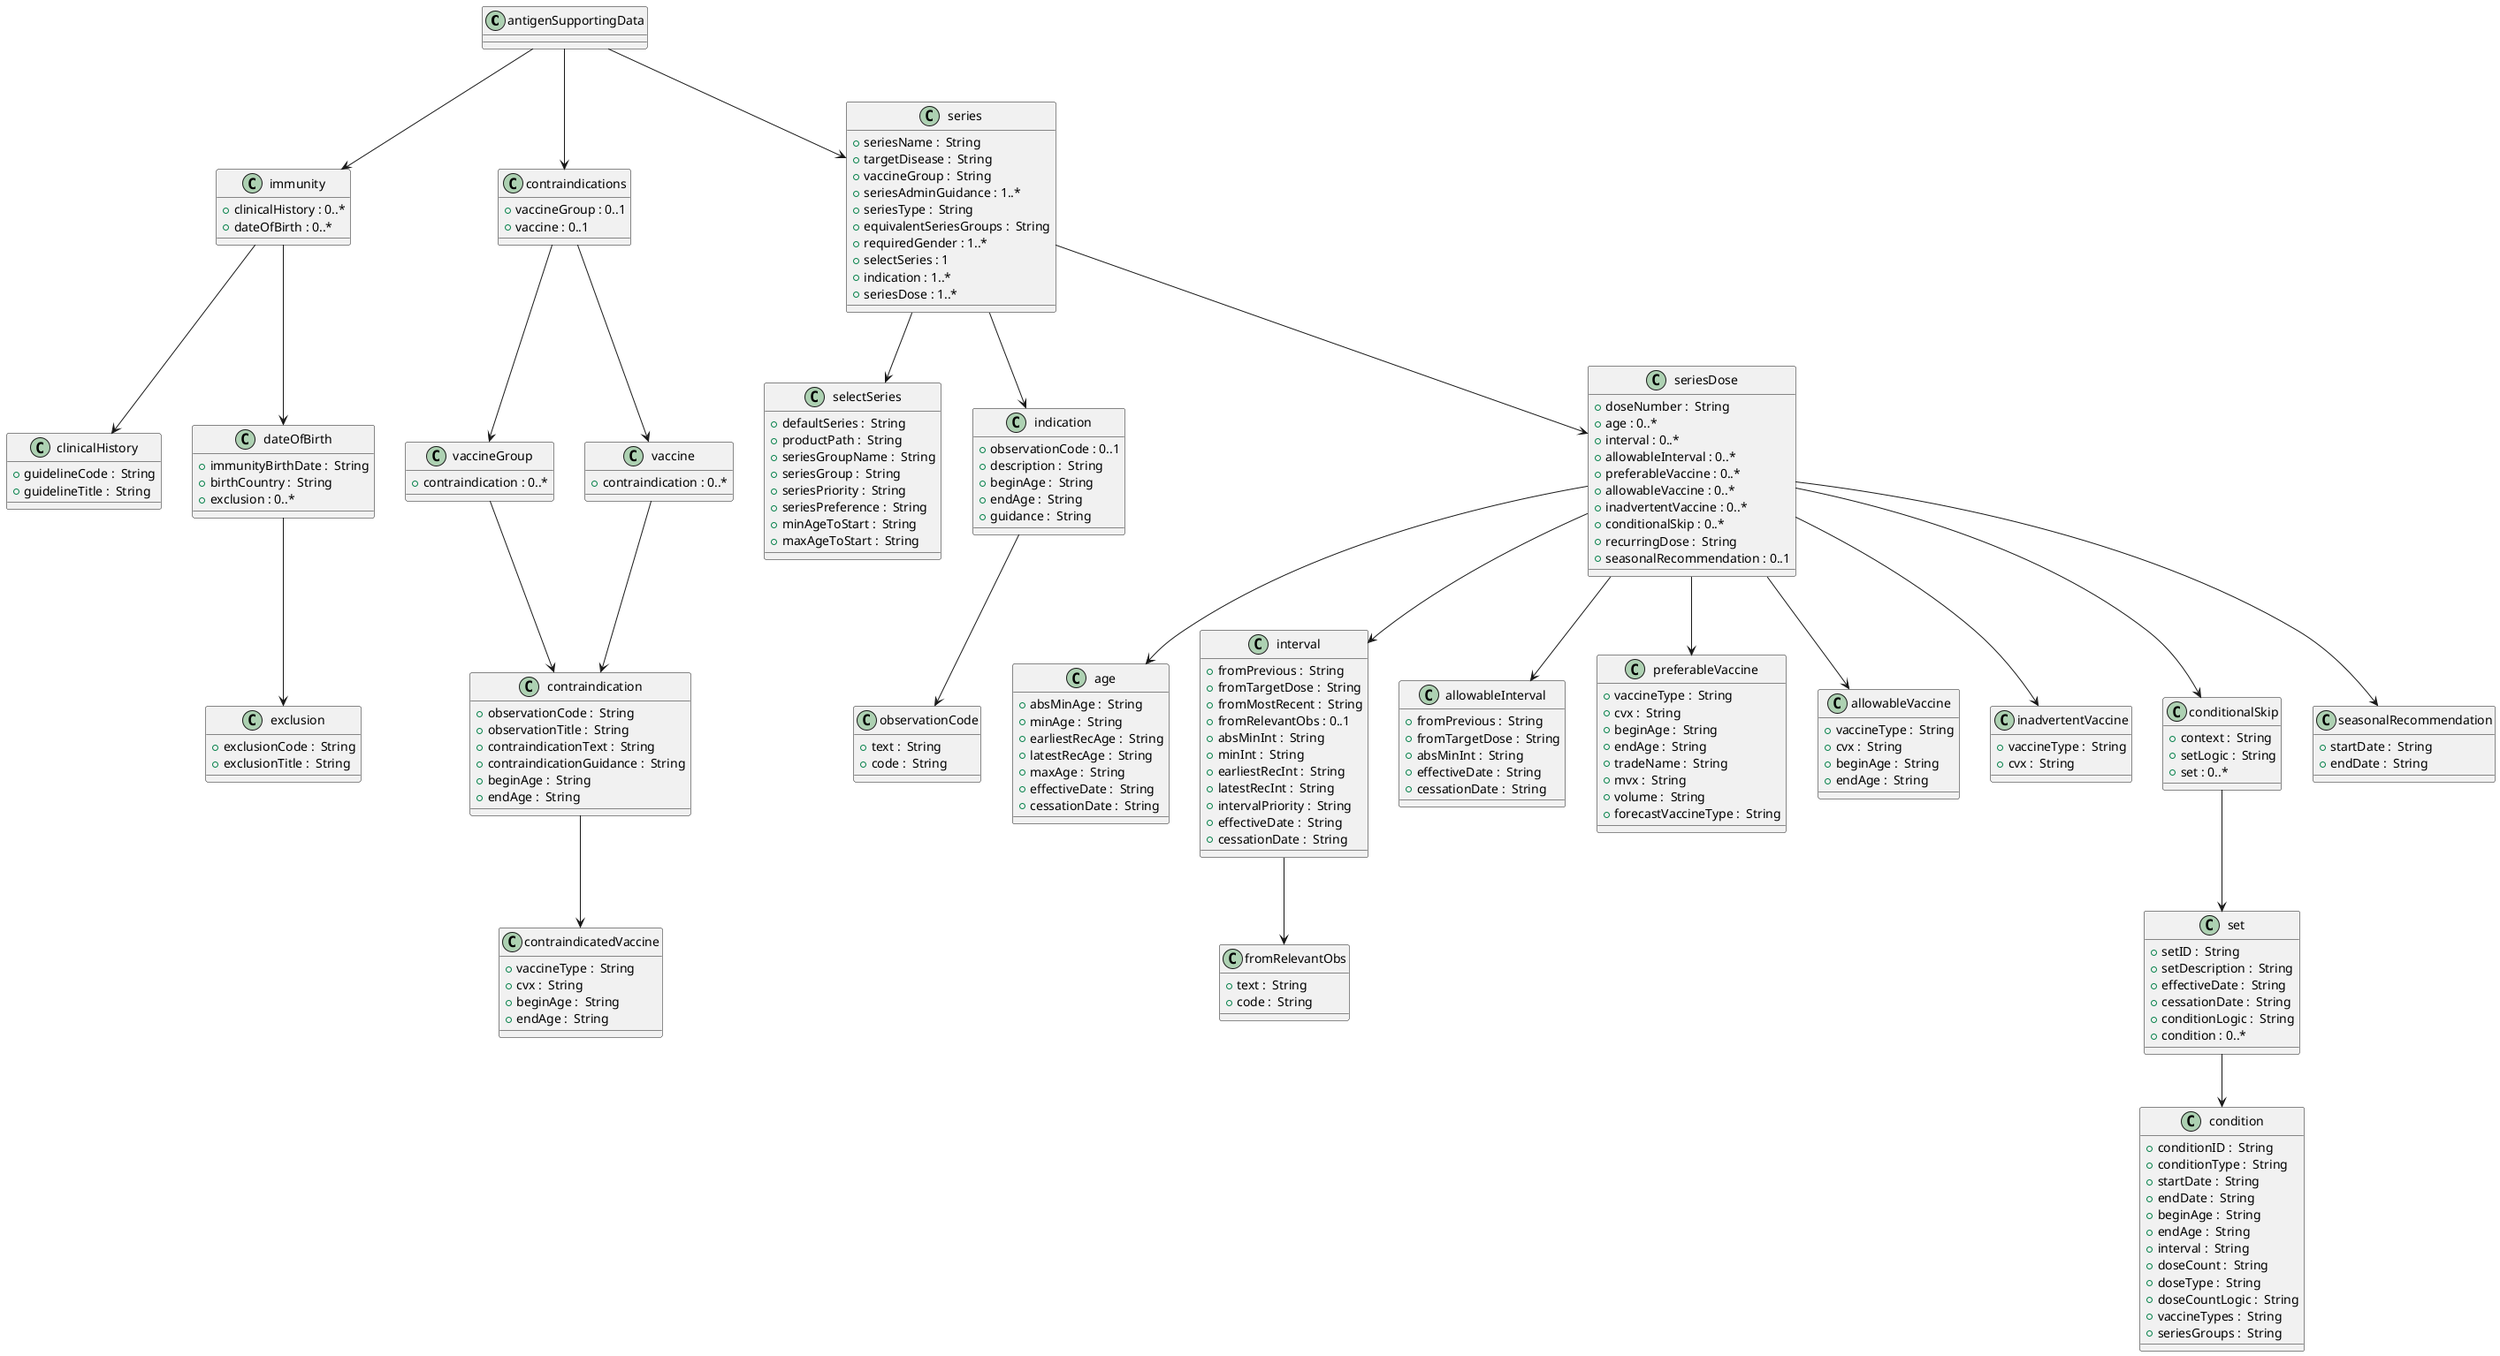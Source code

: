 @startuml

!define complexType class

class antigenSupportingData {
}

class immunity {
    + clinicalHistory : 0..*
    + dateOfBirth : 0..*
}

class clinicalHistory {
    + guidelineCode :  String
    + guidelineTitle :  String
}

class dateOfBirth {
    + immunityBirthDate :  String
    + birthCountry :  String
    + exclusion : 0..*
}

class exclusion {
    + exclusionCode :  String
    + exclusionTitle :  String
}

class contraindications {
    + vaccineGroup : 0..1
    + vaccine : 0..1
}

class vaccineGroup {
    + contraindication : 0..*
}

class contraindication {
    + observationCode :  String
    + observationTitle :  String
    + contraindicationText :  String
    + contraindicationGuidance :  String
    + beginAge :  String
    + endAge :  String
}

class vaccine {
    + contraindication : 0..*
}

class contraindicatedVaccine {
    + vaccineType :  String
    + cvx :  String
    + beginAge :  String
    + endAge :  String
}

class series {
    + seriesName :  String
    + targetDisease :  String
    + vaccineGroup :  String
    + seriesAdminGuidance : 1..*
    + seriesType :  String
    + equivalentSeriesGroups :  String
    + requiredGender : 1..*
    + selectSeries : 1
    + indication : 1..*
    + seriesDose : 1..*
}

class selectSeries {
    + defaultSeries :  String
    + productPath :  String
    + seriesGroupName :  String
    + seriesGroup :  String
    + seriesPriority :  String
    + seriesPreference :  String
    + minAgeToStart :  String
    + maxAgeToStart :  String
}

class indication {
    + observationCode : 0..1
    + description :  String
    + beginAge :  String
    + endAge :  String
    + guidance :  String
}

class observationCode {
    + text :  String
    + code :  String
}

class seriesDose {
    + doseNumber :  String
    + age : 0..*
    + interval : 0..*
    + allowableInterval : 0..*
    + preferableVaccine : 0..*
    + allowableVaccine : 0..*
    + inadvertentVaccine : 0..*
    + conditionalSkip : 0..*
    + recurringDose :  String
    + seasonalRecommendation : 0..1
}

class age {
    + absMinAge :  String
    + minAge :  String
    + earliestRecAge :  String
    + latestRecAge :  String
    + maxAge :  String
    + effectiveDate :  String
    + cessationDate :  String
}

class interval {
    + fromPrevious :  String
    + fromTargetDose :  String
    + fromMostRecent :  String
    + fromRelevantObs : 0..1
    + absMinInt :  String
    + minInt :  String
    + earliestRecInt :  String
    + latestRecInt :  String
    + intervalPriority :  String
    + effectiveDate :  String
    + cessationDate :  String
}

class allowableInterval {
    + fromPrevious :  String
    + fromTargetDose :  String
    + absMinInt :  String
    + effectiveDate :  String
    + cessationDate :  String
}

class preferableVaccine {
    + vaccineType :  String
    + cvx :  String
    + beginAge :  String
    + endAge :  String
    + tradeName :  String
    + mvx :  String
    + volume :  String
    + forecastVaccineType :  String
}

class allowableVaccine {
    + vaccineType :  String
    + cvx :  String
    + beginAge :  String
    + endAge :  String
}

class inadvertentVaccine {
    + vaccineType :  String
    + cvx :  String
}

class conditionalSkip {
    + context :  String
    + setLogic :  String
    + set : 0..*
}

class set {
    + setID :  String
    + setDescription :  String
    + effectiveDate :  String
    + cessationDate :  String
    + conditionLogic :  String
    + condition : 0..*
}

class condition {
    + conditionID :  String
    + conditionType :  String
    + startDate :  String
    + endDate :  String
    + beginAge :  String
    + endAge :  String
    + interval :  String
    + doseCount :  String
    + doseType :  String
    + doseCountLogic :  String
    + vaccineTypes :  String
    + seriesGroups :  String
}

class fromRelevantObs {
    + text :  String
    + code :  String
}

class seasonalRecommendation {
    + startDate :  String
    + endDate :  String
}

antigenSupportingData --> immunity
antigenSupportingData --> contraindications
antigenSupportingData --> series
immunity --> clinicalHistory
immunity --> dateOfBirth
dateOfBirth --> exclusion
contraindications --> vaccineGroup
contraindications --> vaccine
vaccineGroup --> contraindication
vaccine --> contraindication
contraindication --> contraindicatedVaccine
series --> selectSeries
series --> indication
series --> seriesDose
indication --> observationCode
seriesDose --> age
seriesDose --> interval
seriesDose --> allowableInterval
seriesDose --> preferableVaccine
seriesDose --> allowableVaccine
seriesDose --> inadvertentVaccine
seriesDose --> conditionalSkip
seriesDose --> seasonalRecommendation
interval --> fromRelevantObs
conditionalSkip --> set
set --> condition

@enduml